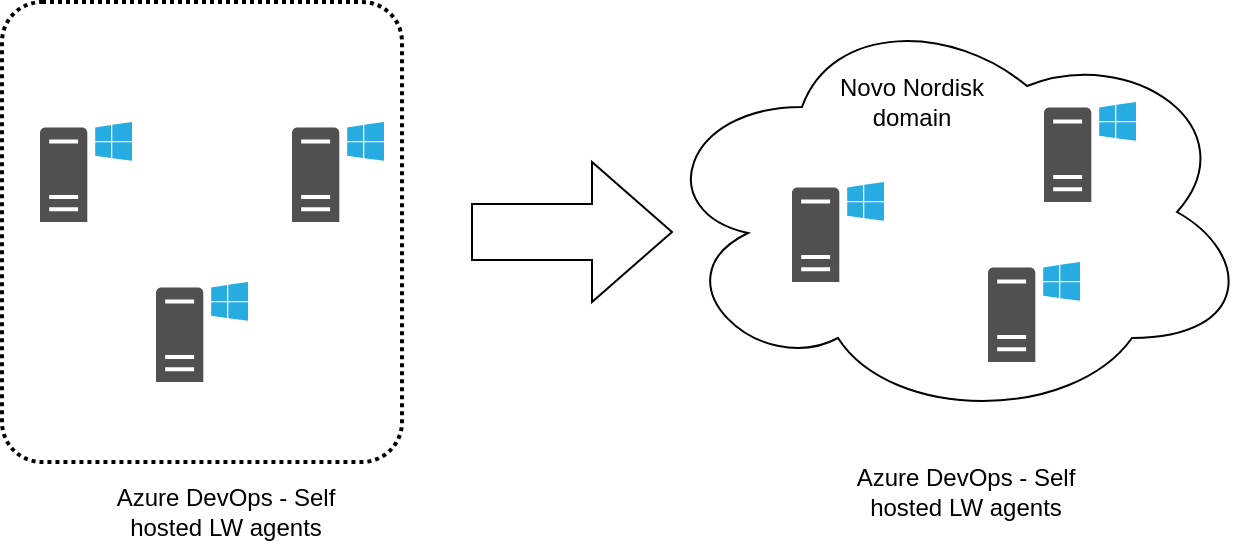 <mxfile version="20.8.19" type="github">
  <diagram name="Page-1" id="HWJ25cZsQcPFM_4ILpuk">
    <mxGraphModel dx="794" dy="430" grid="1" gridSize="10" guides="1" tooltips="1" connect="1" arrows="1" fold="1" page="1" pageScale="1" pageWidth="850" pageHeight="1100" math="0" shadow="0">
      <root>
        <mxCell id="0" />
        <mxCell id="1" parent="0" />
        <mxCell id="D7NxdxyPJj0hAmpddPoZ-7" value="" style="rounded=1;arcSize=10;dashed=1;fillColor=none;gradientColor=none;dashPattern=1 1;strokeWidth=2;" vertex="1" parent="1">
          <mxGeometry x="105" y="100" width="200" height="230" as="geometry" />
        </mxCell>
        <mxCell id="D7NxdxyPJj0hAmpddPoZ-1" value="" style="ellipse;shape=cloud;whiteSpace=wrap;html=1;" vertex="1" parent="1">
          <mxGeometry x="430" y="100" width="300" height="210" as="geometry" />
        </mxCell>
        <mxCell id="D7NxdxyPJj0hAmpddPoZ-2" value="" style="sketch=0;pointerEvents=1;shadow=0;dashed=0;html=1;strokeColor=none;fillColor=#505050;labelPosition=center;verticalLabelPosition=bottom;verticalAlign=top;outlineConnect=0;align=center;shape=mxgraph.office.servers.windows_server;" vertex="1" parent="1">
          <mxGeometry x="500" y="190" width="46" height="50" as="geometry" />
        </mxCell>
        <mxCell id="D7NxdxyPJj0hAmpddPoZ-3" value="" style="sketch=0;pointerEvents=1;shadow=0;dashed=0;html=1;strokeColor=none;fillColor=#505050;labelPosition=center;verticalLabelPosition=bottom;verticalAlign=top;outlineConnect=0;align=center;shape=mxgraph.office.servers.windows_server;" vertex="1" parent="1">
          <mxGeometry x="626" y="150" width="46" height="50" as="geometry" />
        </mxCell>
        <mxCell id="D7NxdxyPJj0hAmpddPoZ-4" value="" style="sketch=0;pointerEvents=1;shadow=0;dashed=0;html=1;strokeColor=none;fillColor=#505050;labelPosition=center;verticalLabelPosition=bottom;verticalAlign=top;outlineConnect=0;align=center;shape=mxgraph.office.servers.windows_server;" vertex="1" parent="1">
          <mxGeometry x="598" y="230" width="46" height="50" as="geometry" />
        </mxCell>
        <mxCell id="D7NxdxyPJj0hAmpddPoZ-5" value="Azure DevOps - Self hosted LW agents" style="text;html=1;strokeColor=none;fillColor=none;align=center;verticalAlign=middle;whiteSpace=wrap;rounded=0;" vertex="1" parent="1">
          <mxGeometry x="530" y="330" width="114" height="30" as="geometry" />
        </mxCell>
        <mxCell id="D7NxdxyPJj0hAmpddPoZ-6" value="Novo Nordisk domain" style="text;html=1;strokeColor=none;fillColor=none;align=center;verticalAlign=middle;whiteSpace=wrap;rounded=0;" vertex="1" parent="1">
          <mxGeometry x="510" y="140" width="100" height="20" as="geometry" />
        </mxCell>
        <mxCell id="D7NxdxyPJj0hAmpddPoZ-8" value="" style="sketch=0;pointerEvents=1;shadow=0;dashed=0;html=1;strokeColor=none;fillColor=#505050;labelPosition=center;verticalLabelPosition=bottom;verticalAlign=top;outlineConnect=0;align=center;shape=mxgraph.office.servers.windows_server;" vertex="1" parent="1">
          <mxGeometry x="124" y="160" width="46" height="50" as="geometry" />
        </mxCell>
        <mxCell id="D7NxdxyPJj0hAmpddPoZ-9" value="" style="sketch=0;pointerEvents=1;shadow=0;dashed=0;html=1;strokeColor=none;fillColor=#505050;labelPosition=center;verticalLabelPosition=bottom;verticalAlign=top;outlineConnect=0;align=center;shape=mxgraph.office.servers.windows_server;" vertex="1" parent="1">
          <mxGeometry x="250" y="160" width="46" height="50" as="geometry" />
        </mxCell>
        <mxCell id="D7NxdxyPJj0hAmpddPoZ-10" value="" style="sketch=0;pointerEvents=1;shadow=0;dashed=0;html=1;strokeColor=none;fillColor=#505050;labelPosition=center;verticalLabelPosition=bottom;verticalAlign=top;outlineConnect=0;align=center;shape=mxgraph.office.servers.windows_server;" vertex="1" parent="1">
          <mxGeometry x="182" y="240" width="46" height="50" as="geometry" />
        </mxCell>
        <mxCell id="D7NxdxyPJj0hAmpddPoZ-11" value="" style="html=1;shadow=0;dashed=0;align=center;verticalAlign=middle;shape=mxgraph.arrows2.arrow;dy=0.6;dx=40;notch=0;" vertex="1" parent="1">
          <mxGeometry x="340" y="180" width="100" height="70" as="geometry" />
        </mxCell>
        <mxCell id="D7NxdxyPJj0hAmpddPoZ-12" value="Azure DevOps - Self hosted LW agents" style="text;html=1;strokeColor=none;fillColor=none;align=center;verticalAlign=middle;whiteSpace=wrap;rounded=0;" vertex="1" parent="1">
          <mxGeometry x="160" y="340" width="114" height="30" as="geometry" />
        </mxCell>
      </root>
    </mxGraphModel>
  </diagram>
</mxfile>
